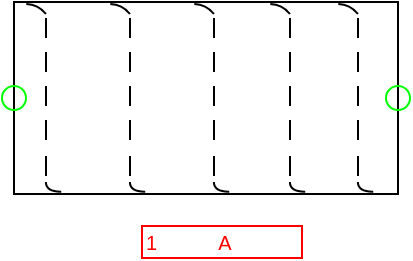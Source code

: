 <mxfile compressed="false" version="23.0.2" type="device">
  <diagram name="PE003A" id="1CP9VX86ncTdAmcYDIcw">
    <mxGraphModel dx="675" dy="390" grid="1" gridSize="2" guides="1" tooltips="1" connect="1" arrows="1" fold="1" page="1" pageScale="1" pageWidth="1169" pageHeight="827" math="0" shadow="0">
      <root>
        <mxCell id="22vkG-h5v2N9dKBLQ-ZE-0" />
        <mxCell id="22vkG-h5v2N9dKBLQ-ZE-135" value="Label" style="" parent="22vkG-h5v2N9dKBLQ-ZE-0" />
        <object label="%LabelLines%&amp;nbsp; &amp;nbsp; &amp;nbsp; &amp;nbsp; &amp;nbsp; &amp;nbsp;%LabelIndex%" placeholders="1" LabelLines="1" LabelIndex="A" id="LOa023NAWU3wQ2Nkvqk9-0">
          <mxCell style="rounded=0;whiteSpace=wrap;html=1;fillColor=none;strokeColor=#FF0000;fontColor=#FF0000;fontSize=10;align=left;" vertex="1" parent="22vkG-h5v2N9dKBLQ-ZE-135">
            <mxGeometry x="400" y="368" width="80" height="16" as="geometry" />
          </mxCell>
        </object>
        <object label="Symbol" Width="12" Height="6" UoM="mm" id="22vkG-h5v2N9dKBLQ-ZE-138">
          <mxCell style="locked=1;" parent="22vkG-h5v2N9dKBLQ-ZE-0" />
        </object>
        <mxCell id="tgIBiP5Iari-vlwsQj28-29" value="" style="group" parent="22vkG-h5v2N9dKBLQ-ZE-138" vertex="1" connectable="0">
          <mxGeometry x="348" y="257" width="144" height="95" as="geometry" />
        </mxCell>
        <mxCell id="tgIBiP5Iari-vlwsQj28-10" value="" style="group;rotation=-90;" parent="tgIBiP5Iari-vlwsQj28-29" vertex="1" connectable="0">
          <mxGeometry x="-18" y="29" width="44" as="geometry" />
        </mxCell>
        <mxCell id="tgIBiP5Iari-vlwsQj28-7" value="" style="endArrow=none;html=1;rounded=0;fontSize=9;fontColor=#FF0000;" parent="tgIBiP5Iari-vlwsQj28-10" edge="1">
          <mxGeometry width="50" height="50" relative="1" as="geometry">
            <mxPoint x="22" y="22" as="sourcePoint" />
            <mxPoint x="22" y="12" as="targetPoint" />
          </mxGeometry>
        </mxCell>
        <mxCell id="tgIBiP5Iari-vlwsQj28-8" value="" style="endArrow=none;html=1;rounded=0;fontSize=9;fontColor=#FF0000;" parent="tgIBiP5Iari-vlwsQj28-10" edge="1">
          <mxGeometry width="50" height="50" relative="1" as="geometry">
            <mxPoint x="22" y="5" as="sourcePoint" />
            <mxPoint x="22" y="-5" as="targetPoint" />
          </mxGeometry>
        </mxCell>
        <mxCell id="tgIBiP5Iari-vlwsQj28-9" value="" style="endArrow=none;html=1;rounded=0;fontSize=9;fontColor=#FF0000;" parent="tgIBiP5Iari-vlwsQj28-10" edge="1">
          <mxGeometry width="50" height="50" relative="1" as="geometry">
            <mxPoint x="22" y="-12" as="sourcePoint" />
            <mxPoint x="22" y="-22" as="targetPoint" />
          </mxGeometry>
        </mxCell>
        <mxCell id="tgIBiP5Iari-vlwsQj28-11" value="" style="endArrow=none;html=1;rounded=0;fontSize=9;fontColor=#FF0000;" parent="tgIBiP5Iari-vlwsQj28-29" edge="1">
          <mxGeometry width="50" height="50" relative="1" as="geometry">
            <mxPoint x="4" y="86" as="sourcePoint" />
            <mxPoint x="4" y="76" as="targetPoint" />
          </mxGeometry>
        </mxCell>
        <mxCell id="tgIBiP5Iari-vlwsQj28-12" value="" style="endArrow=none;html=1;rounded=0;fontSize=9;fontColor=#FF0000;" parent="tgIBiP5Iari-vlwsQj28-29" edge="1">
          <mxGeometry width="50" height="50" relative="1" as="geometry">
            <mxPoint x="4" y="68" as="sourcePoint" />
            <mxPoint x="4" y="58" as="targetPoint" />
          </mxGeometry>
        </mxCell>
        <mxCell id="tgIBiP5Iari-vlwsQj28-15" value="" style="curved=1;endArrow=none;html=1;rounded=0;fontSize=9;fontColor=#FF0000;endFill=0;entryX=0.032;entryY=0.01;entryDx=0;entryDy=0;entryPerimeter=0;" parent="tgIBiP5Iari-vlwsQj28-29" edge="1">
          <mxGeometry width="50" height="50" relative="1" as="geometry">
            <mxPoint x="4" y="5" as="sourcePoint" />
            <mxPoint x="-5.856" y="-0.04" as="targetPoint" />
            <Array as="points">
              <mxPoint />
            </Array>
          </mxGeometry>
        </mxCell>
        <mxCell id="tgIBiP5Iari-vlwsQj28-18" value="" style="curved=1;endArrow=none;html=1;rounded=0;fontSize=9;fontColor=#FF0000;endFill=0;entryX=0.083;entryY=0.938;entryDx=0;entryDy=0;entryPerimeter=0;exitX=0.123;exitY=0.988;exitDx=0;exitDy=0;exitPerimeter=0;" parent="tgIBiP5Iari-vlwsQj28-29" edge="1">
          <mxGeometry width="50" height="50" relative="1" as="geometry">
            <mxPoint x="11.616" y="93.848" as="sourcePoint" />
            <mxPoint x="3.936" y="89.048" as="targetPoint" />
            <Array as="points">
              <mxPoint x="4" y="94" />
            </Array>
          </mxGeometry>
        </mxCell>
        <mxCell id="tgIBiP5Iari-vlwsQj28-57" value="" style="group" parent="tgIBiP5Iari-vlwsQj28-29" vertex="1" connectable="0">
          <mxGeometry x="122" width="4" height="94" as="geometry" />
        </mxCell>
        <mxCell id="tgIBiP5Iari-vlwsQj28-58" value="" style="group;rotation=-90;" parent="tgIBiP5Iari-vlwsQj28-57" vertex="1" connectable="0">
          <mxGeometry x="-18" y="29" width="44" as="geometry" />
        </mxCell>
        <mxCell id="tgIBiP5Iari-vlwsQj28-59" value="" style="endArrow=none;html=1;rounded=0;fontSize=9;fontColor=#FF0000;" parent="tgIBiP5Iari-vlwsQj28-58" edge="1">
          <mxGeometry width="50" height="50" relative="1" as="geometry">
            <mxPoint x="22" y="22" as="sourcePoint" />
            <mxPoint x="22" y="12" as="targetPoint" />
          </mxGeometry>
        </mxCell>
        <mxCell id="tgIBiP5Iari-vlwsQj28-60" value="" style="endArrow=none;html=1;rounded=0;fontSize=9;fontColor=#FF0000;" parent="tgIBiP5Iari-vlwsQj28-58" edge="1">
          <mxGeometry width="50" height="50" relative="1" as="geometry">
            <mxPoint x="22" y="5" as="sourcePoint" />
            <mxPoint x="22" y="-5" as="targetPoint" />
          </mxGeometry>
        </mxCell>
        <mxCell id="tgIBiP5Iari-vlwsQj28-61" value="" style="endArrow=none;html=1;rounded=0;fontSize=9;fontColor=#FF0000;" parent="tgIBiP5Iari-vlwsQj28-58" edge="1">
          <mxGeometry width="50" height="50" relative="1" as="geometry">
            <mxPoint x="22" y="-12" as="sourcePoint" />
            <mxPoint x="22" y="-22" as="targetPoint" />
          </mxGeometry>
        </mxCell>
        <mxCell id="tgIBiP5Iari-vlwsQj28-62" value="" style="endArrow=none;html=1;rounded=0;fontSize=9;fontColor=#FF0000;" parent="tgIBiP5Iari-vlwsQj28-57" edge="1">
          <mxGeometry width="50" height="50" relative="1" as="geometry">
            <mxPoint x="4" y="86" as="sourcePoint" />
            <mxPoint x="4" y="76" as="targetPoint" />
          </mxGeometry>
        </mxCell>
        <mxCell id="tgIBiP5Iari-vlwsQj28-63" value="" style="endArrow=none;html=1;rounded=0;fontSize=9;fontColor=#FF0000;" parent="tgIBiP5Iari-vlwsQj28-57" edge="1">
          <mxGeometry width="50" height="50" relative="1" as="geometry">
            <mxPoint x="4" y="68" as="sourcePoint" />
            <mxPoint x="4" y="58" as="targetPoint" />
          </mxGeometry>
        </mxCell>
        <mxCell id="tgIBiP5Iari-vlwsQj28-64" value="" style="curved=1;endArrow=none;html=1;rounded=0;fontSize=9;fontColor=#FF0000;endFill=0;entryX=0.032;entryY=0.01;entryDx=0;entryDy=0;entryPerimeter=0;" parent="tgIBiP5Iari-vlwsQj28-57" edge="1">
          <mxGeometry width="50" height="50" relative="1" as="geometry">
            <mxPoint x="4" y="5" as="sourcePoint" />
            <mxPoint x="-5.856" y="-0.04" as="targetPoint" />
            <Array as="points">
              <mxPoint />
            </Array>
          </mxGeometry>
        </mxCell>
        <mxCell id="tgIBiP5Iari-vlwsQj28-65" value="" style="curved=1;endArrow=none;html=1;rounded=0;fontSize=9;fontColor=#FF0000;endFill=0;entryX=0.083;entryY=0.938;entryDx=0;entryDy=0;entryPerimeter=0;exitX=0.123;exitY=0.988;exitDx=0;exitDy=0;exitPerimeter=0;" parent="tgIBiP5Iari-vlwsQj28-57" edge="1">
          <mxGeometry width="50" height="50" relative="1" as="geometry">
            <mxPoint x="11.616" y="93.848" as="sourcePoint" />
            <mxPoint x="3.936" y="89.048" as="targetPoint" />
            <Array as="points">
              <mxPoint x="4" y="94" />
            </Array>
          </mxGeometry>
        </mxCell>
        <mxCell id="tgIBiP5Iari-vlwsQj28-39" value="" style="group" parent="22vkG-h5v2N9dKBLQ-ZE-138" vertex="1" connectable="0">
          <mxGeometry x="390" y="256" width="66" height="96" as="geometry" />
        </mxCell>
        <mxCell id="tgIBiP5Iari-vlwsQj28-40" value="" style="group;rotation=-90;" parent="tgIBiP5Iari-vlwsQj28-39" vertex="1" connectable="0">
          <mxGeometry x="-18" y="30" width="44" as="geometry" />
        </mxCell>
        <mxCell id="tgIBiP5Iari-vlwsQj28-41" value="" style="endArrow=none;html=1;rounded=0;fontSize=9;fontColor=#FF0000;" parent="tgIBiP5Iari-vlwsQj28-40" edge="1">
          <mxGeometry width="50" height="50" relative="1" as="geometry">
            <mxPoint x="22" y="22" as="sourcePoint" />
            <mxPoint x="22" y="12" as="targetPoint" />
          </mxGeometry>
        </mxCell>
        <mxCell id="tgIBiP5Iari-vlwsQj28-42" value="" style="endArrow=none;html=1;rounded=0;fontSize=9;fontColor=#FF0000;" parent="tgIBiP5Iari-vlwsQj28-40" edge="1">
          <mxGeometry width="50" height="50" relative="1" as="geometry">
            <mxPoint x="22" y="5" as="sourcePoint" />
            <mxPoint x="22" y="-5" as="targetPoint" />
          </mxGeometry>
        </mxCell>
        <mxCell id="tgIBiP5Iari-vlwsQj28-43" value="" style="endArrow=none;html=1;rounded=0;fontSize=9;fontColor=#FF0000;" parent="tgIBiP5Iari-vlwsQj28-40" edge="1">
          <mxGeometry width="50" height="50" relative="1" as="geometry">
            <mxPoint x="22" y="-12" as="sourcePoint" />
            <mxPoint x="22" y="-22" as="targetPoint" />
          </mxGeometry>
        </mxCell>
        <mxCell id="tgIBiP5Iari-vlwsQj28-44" value="" style="endArrow=none;html=1;rounded=0;fontSize=9;fontColor=#FF0000;" parent="tgIBiP5Iari-vlwsQj28-39" edge="1">
          <mxGeometry width="50" height="50" relative="1" as="geometry">
            <mxPoint x="4" y="87" as="sourcePoint" />
            <mxPoint x="4" y="77" as="targetPoint" />
          </mxGeometry>
        </mxCell>
        <mxCell id="tgIBiP5Iari-vlwsQj28-45" value="" style="endArrow=none;html=1;rounded=0;fontSize=9;fontColor=#FF0000;" parent="tgIBiP5Iari-vlwsQj28-39" edge="1">
          <mxGeometry width="50" height="50" relative="1" as="geometry">
            <mxPoint x="4" y="69" as="sourcePoint" />
            <mxPoint x="4" y="59" as="targetPoint" />
          </mxGeometry>
        </mxCell>
        <mxCell id="tgIBiP5Iari-vlwsQj28-46" value="" style="curved=1;endArrow=none;html=1;rounded=0;fontSize=9;fontColor=#FF0000;endFill=0;entryX=0.032;entryY=0.01;entryDx=0;entryDy=0;entryPerimeter=0;" parent="tgIBiP5Iari-vlwsQj28-39" edge="1">
          <mxGeometry width="50" height="50" relative="1" as="geometry">
            <mxPoint x="4" y="6" as="sourcePoint" />
            <mxPoint x="-5.856" y="0.96" as="targetPoint" />
            <Array as="points">
              <mxPoint y="1" />
            </Array>
          </mxGeometry>
        </mxCell>
        <mxCell id="tgIBiP5Iari-vlwsQj28-47" value="" style="curved=1;endArrow=none;html=1;rounded=0;fontSize=9;fontColor=#FF0000;endFill=0;entryX=0.083;entryY=0.938;entryDx=0;entryDy=0;entryPerimeter=0;exitX=0.123;exitY=0.988;exitDx=0;exitDy=0;exitPerimeter=0;" parent="tgIBiP5Iari-vlwsQj28-39" edge="1">
          <mxGeometry width="50" height="50" relative="1" as="geometry">
            <mxPoint x="11.616" y="94.848" as="sourcePoint" />
            <mxPoint x="3.936" y="90.048" as="targetPoint" />
            <Array as="points">
              <mxPoint x="4" y="95" />
            </Array>
          </mxGeometry>
        </mxCell>
        <mxCell id="tgIBiP5Iari-vlwsQj28-48" value="" style="group" parent="tgIBiP5Iari-vlwsQj28-39" vertex="1" connectable="0">
          <mxGeometry x="42" y="1" width="4" height="94" as="geometry" />
        </mxCell>
        <mxCell id="tgIBiP5Iari-vlwsQj28-49" value="" style="group;rotation=-90;" parent="tgIBiP5Iari-vlwsQj28-48" vertex="1" connectable="0">
          <mxGeometry x="-18" y="29" width="44" as="geometry" />
        </mxCell>
        <mxCell id="tgIBiP5Iari-vlwsQj28-50" value="" style="endArrow=none;html=1;rounded=0;fontSize=9;fontColor=#FF0000;" parent="tgIBiP5Iari-vlwsQj28-49" edge="1">
          <mxGeometry width="50" height="50" relative="1" as="geometry">
            <mxPoint x="22" y="22" as="sourcePoint" />
            <mxPoint x="22" y="12" as="targetPoint" />
          </mxGeometry>
        </mxCell>
        <mxCell id="tgIBiP5Iari-vlwsQj28-51" value="" style="endArrow=none;html=1;rounded=0;fontSize=9;fontColor=#FF0000;" parent="tgIBiP5Iari-vlwsQj28-49" edge="1">
          <mxGeometry width="50" height="50" relative="1" as="geometry">
            <mxPoint x="22" y="5" as="sourcePoint" />
            <mxPoint x="22" y="-5" as="targetPoint" />
          </mxGeometry>
        </mxCell>
        <mxCell id="tgIBiP5Iari-vlwsQj28-52" value="" style="endArrow=none;html=1;rounded=0;fontSize=9;fontColor=#FF0000;" parent="tgIBiP5Iari-vlwsQj28-49" edge="1">
          <mxGeometry width="50" height="50" relative="1" as="geometry">
            <mxPoint x="22" y="-12" as="sourcePoint" />
            <mxPoint x="22" y="-22" as="targetPoint" />
          </mxGeometry>
        </mxCell>
        <mxCell id="tgIBiP5Iari-vlwsQj28-53" value="" style="endArrow=none;html=1;rounded=0;fontSize=9;fontColor=#FF0000;" parent="tgIBiP5Iari-vlwsQj28-48" edge="1">
          <mxGeometry width="50" height="50" relative="1" as="geometry">
            <mxPoint x="4" y="86" as="sourcePoint" />
            <mxPoint x="4" y="76" as="targetPoint" />
          </mxGeometry>
        </mxCell>
        <mxCell id="tgIBiP5Iari-vlwsQj28-54" value="" style="endArrow=none;html=1;rounded=0;fontSize=9;fontColor=#FF0000;" parent="tgIBiP5Iari-vlwsQj28-48" edge="1">
          <mxGeometry width="50" height="50" relative="1" as="geometry">
            <mxPoint x="4" y="68" as="sourcePoint" />
            <mxPoint x="4" y="58" as="targetPoint" />
          </mxGeometry>
        </mxCell>
        <mxCell id="tgIBiP5Iari-vlwsQj28-55" value="" style="curved=1;endArrow=none;html=1;rounded=0;fontSize=9;fontColor=#FF0000;endFill=0;entryX=0.032;entryY=0.01;entryDx=0;entryDy=0;entryPerimeter=0;" parent="tgIBiP5Iari-vlwsQj28-48" edge="1">
          <mxGeometry width="50" height="50" relative="1" as="geometry">
            <mxPoint x="4" y="5" as="sourcePoint" />
            <mxPoint x="-5.856" y="-0.04" as="targetPoint" />
            <Array as="points">
              <mxPoint />
            </Array>
          </mxGeometry>
        </mxCell>
        <mxCell id="tgIBiP5Iari-vlwsQj28-56" value="" style="curved=1;endArrow=none;html=1;rounded=0;fontSize=9;fontColor=#FF0000;endFill=0;entryX=0.083;entryY=0.938;entryDx=0;entryDy=0;entryPerimeter=0;exitX=0.123;exitY=0.988;exitDx=0;exitDy=0;exitPerimeter=0;" parent="tgIBiP5Iari-vlwsQj28-48" edge="1">
          <mxGeometry width="50" height="50" relative="1" as="geometry">
            <mxPoint x="11.616" y="93.848" as="sourcePoint" />
            <mxPoint x="3.936" y="89.048" as="targetPoint" />
            <Array as="points">
              <mxPoint x="4" y="94" />
            </Array>
          </mxGeometry>
        </mxCell>
        <mxCell id="tgIBiP5Iari-vlwsQj28-66" value="" style="group" parent="22vkG-h5v2N9dKBLQ-ZE-138" vertex="1" connectable="0">
          <mxGeometry x="504" y="257" width="4" height="94" as="geometry" />
        </mxCell>
        <mxCell id="tgIBiP5Iari-vlwsQj28-67" value="" style="group;rotation=-90;" parent="tgIBiP5Iari-vlwsQj28-66" vertex="1" connectable="0">
          <mxGeometry x="-18" y="29" width="44" as="geometry" />
        </mxCell>
        <mxCell id="tgIBiP5Iari-vlwsQj28-68" value="" style="endArrow=none;html=1;rounded=0;fontSize=9;fontColor=#FF0000;" parent="tgIBiP5Iari-vlwsQj28-67" edge="1">
          <mxGeometry width="50" height="50" relative="1" as="geometry">
            <mxPoint x="22" y="22" as="sourcePoint" />
            <mxPoint x="22" y="12" as="targetPoint" />
          </mxGeometry>
        </mxCell>
        <mxCell id="tgIBiP5Iari-vlwsQj28-69" value="" style="endArrow=none;html=1;rounded=0;fontSize=9;fontColor=#FF0000;" parent="tgIBiP5Iari-vlwsQj28-67" edge="1">
          <mxGeometry width="50" height="50" relative="1" as="geometry">
            <mxPoint x="22" y="5" as="sourcePoint" />
            <mxPoint x="22" y="-5" as="targetPoint" />
          </mxGeometry>
        </mxCell>
        <mxCell id="tgIBiP5Iari-vlwsQj28-70" value="" style="endArrow=none;html=1;rounded=0;fontSize=9;fontColor=#FF0000;" parent="tgIBiP5Iari-vlwsQj28-67" edge="1">
          <mxGeometry width="50" height="50" relative="1" as="geometry">
            <mxPoint x="22" y="-12" as="sourcePoint" />
            <mxPoint x="22" y="-22" as="targetPoint" />
          </mxGeometry>
        </mxCell>
        <mxCell id="tgIBiP5Iari-vlwsQj28-71" value="" style="endArrow=none;html=1;rounded=0;fontSize=9;fontColor=#FF0000;" parent="tgIBiP5Iari-vlwsQj28-66" edge="1">
          <mxGeometry width="50" height="50" relative="1" as="geometry">
            <mxPoint x="4" y="86" as="sourcePoint" />
            <mxPoint x="4" y="76" as="targetPoint" />
          </mxGeometry>
        </mxCell>
        <mxCell id="tgIBiP5Iari-vlwsQj28-72" value="" style="endArrow=none;html=1;rounded=0;fontSize=9;fontColor=#FF0000;" parent="tgIBiP5Iari-vlwsQj28-66" edge="1">
          <mxGeometry width="50" height="50" relative="1" as="geometry">
            <mxPoint x="4" y="68" as="sourcePoint" />
            <mxPoint x="4" y="58" as="targetPoint" />
          </mxGeometry>
        </mxCell>
        <mxCell id="tgIBiP5Iari-vlwsQj28-73" value="" style="curved=1;endArrow=none;html=1;rounded=0;fontSize=9;fontColor=#FF0000;endFill=0;entryX=0.032;entryY=0.01;entryDx=0;entryDy=0;entryPerimeter=0;" parent="tgIBiP5Iari-vlwsQj28-66" edge="1">
          <mxGeometry width="50" height="50" relative="1" as="geometry">
            <mxPoint x="4" y="5" as="sourcePoint" />
            <mxPoint x="-5.856" y="-0.04" as="targetPoint" />
            <Array as="points">
              <mxPoint />
            </Array>
          </mxGeometry>
        </mxCell>
        <mxCell id="tgIBiP5Iari-vlwsQj28-74" value="" style="curved=1;endArrow=none;html=1;rounded=0;fontSize=9;fontColor=#FF0000;endFill=0;entryX=0.083;entryY=0.938;entryDx=0;entryDy=0;entryPerimeter=0;exitX=0.123;exitY=0.988;exitDx=0;exitDy=0;exitPerimeter=0;" parent="tgIBiP5Iari-vlwsQj28-66" edge="1">
          <mxGeometry width="50" height="50" relative="1" as="geometry">
            <mxPoint x="11.616" y="93.848" as="sourcePoint" />
            <mxPoint x="3.936" y="89.048" as="targetPoint" />
            <Array as="points">
              <mxPoint x="4" y="94" />
            </Array>
          </mxGeometry>
        </mxCell>
        <mxCell id="tgIBiP5Iari-vlwsQj28-75" value="" style="rounded=0;whiteSpace=wrap;html=1;strokeColor=#000000;fontSize=9;fontColor=#FF0000;fillColor=none;" parent="22vkG-h5v2N9dKBLQ-ZE-138" vertex="1">
          <mxGeometry x="336" y="256" width="192" height="96" as="geometry" />
        </mxCell>
        <mxCell id="22vkG-h5v2N9dKBLQ-ZE-124" value="Connection" style="" parent="22vkG-h5v2N9dKBLQ-ZE-0" />
        <object label="Connection" PipingConnector="Y" LabelConnector="N" SignalConnector="N" Direction="0" id="tgIBiP5Iari-vlwsQj28-79">
          <mxCell style="vsdxID=1407;fillColor=none;gradientColor=none;shape=stencil(rVFbDsIgEDwNnyQU4glqvcfGblsilmZBS28vZGMsxg9j/JvZmX1kR5g2TLCg0CpE8hdcbR8nYY5CaztPSDZmJEwnTDt4wpH8be6ZL1CcBV39vUxI3KdKh1YbswPTEzuBzlmiVGmKau9zUKM+jlJJQrJBko8QrZ+rrQ5oRJnXyMHBWElhRVx25ebnw/5zVvPFWRm83jxY5zilvf4eSy5xpKZ7AA==);strokeColor=#00ff00;strokeWidth=1;points=[[0.5,0.5,0,0,0]];labelBackgroundColor=none;rounded=0;html=1;whiteSpace=wrap;aspect=fixed;noLabel=1;snapToPoint=1;container=0;fontSize=16;fontColor=#FF0000;" parent="22vkG-h5v2N9dKBLQ-ZE-124" vertex="1">
            <mxGeometry x="522" y="298" width="12" height="12" as="geometry" />
          </mxCell>
        </object>
        <object label="Connection" PipingConnector="Y" LabelConnector="N" SignalConnector="N" Direction="180" id="tgIBiP5Iari-vlwsQj28-80">
          <mxCell style="vsdxID=1407;fillColor=none;gradientColor=none;shape=stencil(rVFbDsIgEDwNnyQU4glqvcfGblsilmZBS28vZGMsxg9j/JvZmX1kR5g2TLCg0CpE8hdcbR8nYY5CaztPSDZmJEwnTDt4wpH8be6ZL1CcBV39vUxI3KdKh1YbswPTEzuBzlmiVGmKau9zUKM+jlJJQrJBko8QrZ+rrQ5oRJnXyMHBWElhRVx25ebnw/5zVvPFWRm83jxY5zilvf4eSy5xpKZ7AA==);strokeColor=#00ff00;strokeWidth=1;points=[[0.5,0.5,0,0,0]];labelBackgroundColor=none;rounded=0;html=1;whiteSpace=wrap;aspect=fixed;noLabel=1;snapToPoint=1;container=0;fontSize=16;fontColor=#FF0000;" parent="22vkG-h5v2N9dKBLQ-ZE-124" vertex="1">
            <mxGeometry x="330" y="298" width="12" height="12" as="geometry" />
          </mxCell>
        </object>
        <mxCell id="22vkG-h5v2N9dKBLQ-ZE-136" value="Origo" style="" parent="22vkG-h5v2N9dKBLQ-ZE-0" visible="0" />
        <object label="origo" id="tgIBiP5Iari-vlwsQj28-78">
          <mxCell style="vsdxID=1407;fillColor=none;gradientColor=none;shape=stencil(rVFbDsIgEDwNnyQU4glqvcfGblsilmZBS28vZGMsxg9j/JvZmX1kR5g2TLCg0CpE8hdcbR8nYY5CaztPSDZmJEwnTDt4wpH8be6ZL1CcBV39vUxI3KdKh1YbswPTEzuBzlmiVGmKau9zUKM+jlJJQrJBko8QrZ+rrQ5oRJnXyMHBWElhRVx25ebnw/5zVvPFWRm83jxY5zilvf4eSy5xpKZ7AA==);strokeColor=#ff0000;strokeWidth=1;points=[[0.5,0.5,0,0,0]];labelBackgroundColor=none;rounded=0;html=1;whiteSpace=wrap;aspect=fixed;noLabel=1;snapToPoint=1;fontSize=9;fontColor=#FF0000;" parent="22vkG-h5v2N9dKBLQ-ZE-136" vertex="1">
            <mxGeometry x="332" y="300" width="8" height="8" as="geometry" />
          </mxCell>
        </object>
      </root>
    </mxGraphModel>
  </diagram>
</mxfile>
